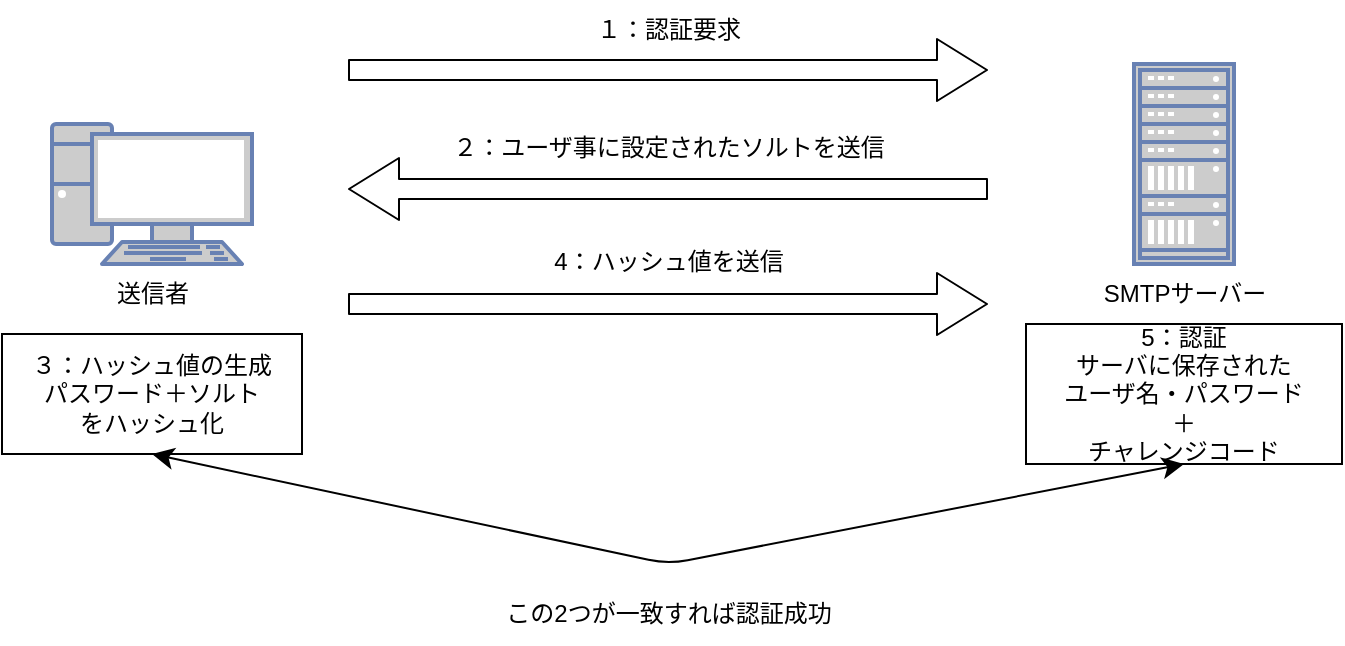 <mxfile>
    <diagram id="NRha8zKNKC-di_6mfRA0" name="ページ1">
        <mxGraphModel dx="769" dy="398" grid="1" gridSize="10" guides="1" tooltips="1" connect="1" arrows="1" fold="1" page="1" pageScale="1" pageWidth="827" pageHeight="1169" math="0" shadow="0">
            <root>
                <mxCell id="0"/>
                <mxCell id="1" parent="0"/>
                <mxCell id="2" value="" style="fontColor=#0066CC;verticalAlign=top;verticalLabelPosition=bottom;labelPosition=center;align=center;html=1;outlineConnect=0;fillColor=#CCCCCC;strokeColor=#6881B3;gradientColor=none;gradientDirection=north;strokeWidth=2;shape=mxgraph.networks.pc;" vertex="1" parent="1">
                    <mxGeometry x="55" y="112" width="100" height="70" as="geometry"/>
                </mxCell>
                <mxCell id="3" value="" style="fontColor=#0066CC;verticalAlign=top;verticalLabelPosition=bottom;labelPosition=center;align=center;html=1;outlineConnect=0;fillColor=#CCCCCC;strokeColor=#6881B3;gradientColor=none;gradientDirection=north;strokeWidth=2;shape=mxgraph.networks.rack;" vertex="1" parent="1">
                    <mxGeometry x="596" y="82" width="50" height="100" as="geometry"/>
                </mxCell>
                <mxCell id="4" value="送信者" style="text;html=1;align=center;verticalAlign=middle;resizable=0;points=[];autosize=1;strokeColor=none;fillColor=none;" vertex="1" parent="1">
                    <mxGeometry x="75" y="182" width="60" height="30" as="geometry"/>
                </mxCell>
                <mxCell id="5" value="SMTPサーバー" style="text;html=1;align=center;verticalAlign=middle;resizable=0;points=[];autosize=1;strokeColor=none;fillColor=none;" vertex="1" parent="1">
                    <mxGeometry x="571" y="182" width="100" height="30" as="geometry"/>
                </mxCell>
                <mxCell id="6" value="" style="edgeStyle=none;orthogonalLoop=1;jettySize=auto;html=1;shape=flexArrow;rounded=1;startSize=8;endSize=8;" edge="1" parent="1">
                    <mxGeometry width="100" relative="1" as="geometry">
                        <mxPoint x="203" y="85" as="sourcePoint"/>
                        <mxPoint x="523" y="85" as="targetPoint"/>
                        <Array as="points"/>
                    </mxGeometry>
                </mxCell>
                <mxCell id="7" value="１：認証要求" style="text;html=1;align=center;verticalAlign=middle;resizable=0;points=[];autosize=1;strokeColor=none;fillColor=none;" vertex="1" parent="1">
                    <mxGeometry x="313" y="50" width="100" height="30" as="geometry"/>
                </mxCell>
                <mxCell id="8" value="" style="edgeStyle=none;orthogonalLoop=1;jettySize=auto;html=1;shape=flexArrow;rounded=1;startSize=8;endSize=8;" edge="1" parent="1">
                    <mxGeometry width="100" relative="1" as="geometry">
                        <mxPoint x="523" y="144.5" as="sourcePoint"/>
                        <mxPoint x="203" y="144.5" as="targetPoint"/>
                        <Array as="points"/>
                    </mxGeometry>
                </mxCell>
                <mxCell id="9" value="２：ユーザ事に設定されたソルトを送信" style="text;html=1;align=center;verticalAlign=middle;resizable=0;points=[];autosize=1;strokeColor=none;fillColor=none;" vertex="1" parent="1">
                    <mxGeometry x="243" y="109" width="240" height="30" as="geometry"/>
                </mxCell>
                <mxCell id="10" value="&lt;span style=&quot;&quot;&gt;３：ハッシュ値の生成&lt;/span&gt;&lt;br style=&quot;border-color: var(--border-color);&quot;&gt;パスワード＋ソルト&lt;br&gt;をハッシュ化" style="whiteSpace=wrap;html=1;" vertex="1" parent="1">
                    <mxGeometry x="30" y="217" width="150" height="60" as="geometry"/>
                </mxCell>
                <mxCell id="11" value="" style="edgeStyle=none;orthogonalLoop=1;jettySize=auto;html=1;shape=flexArrow;rounded=1;startSize=8;endSize=8;" edge="1" parent="1">
                    <mxGeometry width="100" relative="1" as="geometry">
                        <mxPoint x="203" y="202" as="sourcePoint"/>
                        <mxPoint x="523" y="202" as="targetPoint"/>
                        <Array as="points"/>
                    </mxGeometry>
                </mxCell>
                <mxCell id="12" value="4：ハッシュ値を送信" style="text;html=1;align=center;verticalAlign=middle;resizable=0;points=[];autosize=1;strokeColor=none;fillColor=none;" vertex="1" parent="1">
                    <mxGeometry x="293" y="166" width="140" height="30" as="geometry"/>
                </mxCell>
                <mxCell id="13" value="5：認証&lt;br&gt;サーバに保存された&lt;br&gt;ユーザ名・パスワード&lt;br&gt;＋&lt;br&gt;チャレンジコード" style="whiteSpace=wrap;html=1;" vertex="1" parent="1">
                    <mxGeometry x="542" y="212" width="158" height="70" as="geometry"/>
                </mxCell>
                <mxCell id="14" value="" style="edgeStyle=none;orthogonalLoop=1;jettySize=auto;html=1;endArrow=classic;startArrow=classic;endSize=8;startSize=8;exitX=0.5;exitY=1;exitDx=0;exitDy=0;entryX=0.5;entryY=1;entryDx=0;entryDy=0;" edge="1" parent="1" source="10" target="13">
                    <mxGeometry width="100" relative="1" as="geometry">
                        <mxPoint x="163" y="272" as="sourcePoint"/>
                        <mxPoint x="263" y="272" as="targetPoint"/>
                        <Array as="points">
                            <mxPoint x="363" y="332"/>
                        </Array>
                    </mxGeometry>
                </mxCell>
                <mxCell id="15" value="この2つが一致すれば認証成功" style="text;html=1;align=center;verticalAlign=middle;resizable=0;points=[];autosize=1;strokeColor=none;fillColor=none;" vertex="1" parent="1">
                    <mxGeometry x="268" y="342" width="190" height="30" as="geometry"/>
                </mxCell>
            </root>
        </mxGraphModel>
    </diagram>
</mxfile>